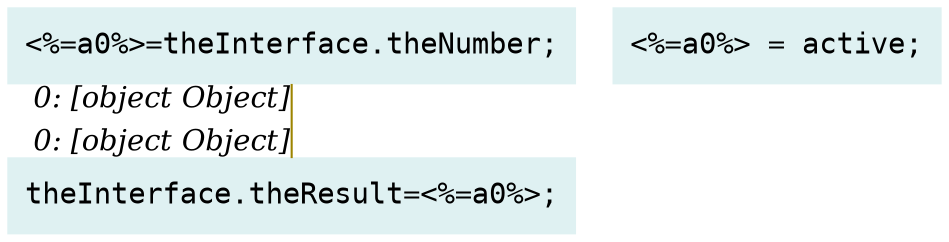 digraph g{node_7423 [shape="box", style="filled", color="#dff1f2", fontname="Courier", label="<%=a0%>=theInterface.theNumber;
" ]
node_7425 [shape="box", style="filled", color="#dff1f2", fontname="Courier", label="theInterface.theResult=<%=a0%>;
" ]
node_7448 [shape="box", style="filled", color="#dff1f2", fontname="Courier", label="<%=a0%> = active;
" ]
node_7423 -> node_7425 [dir=none, arrowHead=none, fontname="Times-Italic", arrowsize=1, color="#9d8400", label="",  headlabel="0: [object Object]", taillabel="0: [object Object]" ]
}
